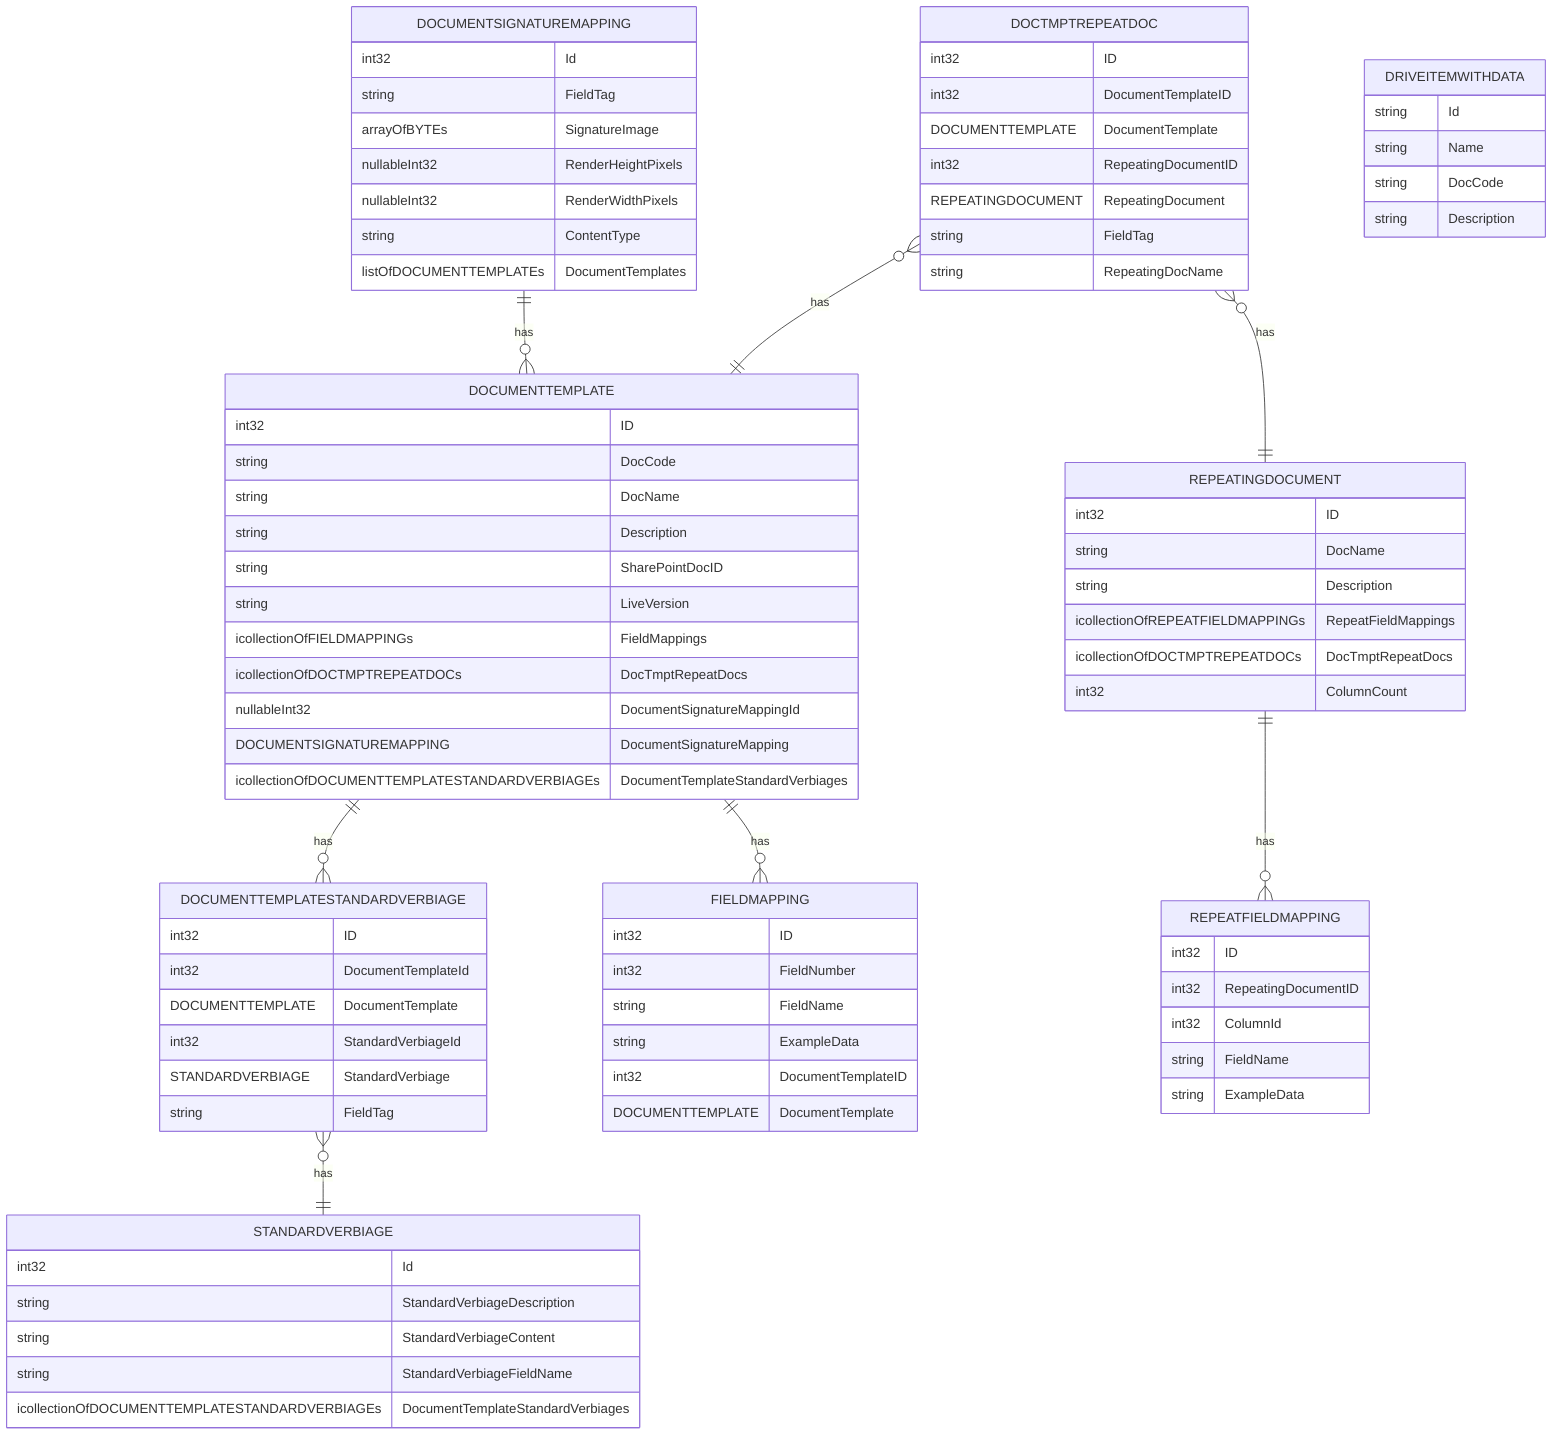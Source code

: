 erDiagram
	DOCTMPTREPEATDOC {
		int32 ID
		int32 DocumentTemplateID
		DOCUMENTTEMPLATE DocumentTemplate
		int32 RepeatingDocumentID
		REPEATINGDOCUMENT RepeatingDocument
		string FieldTag
		string RepeatingDocName
	}
	DOCUMENTSIGNATUREMAPPING {
		int32 Id
		string FieldTag
		arrayOfBYTEs SignatureImage
		nullableInt32 RenderHeightPixels
		nullableInt32 RenderWidthPixels
		string ContentType
		listOfDOCUMENTTEMPLATEs DocumentTemplates
	}
	DOCUMENTTEMPLATE {
		int32 ID
		string DocCode
		string DocName
		string Description
		string SharePointDocID
		string LiveVersion
		icollectionOfFIELDMAPPINGs FieldMappings
		icollectionOfDOCTMPTREPEATDOCs DocTmptRepeatDocs
		nullableInt32 DocumentSignatureMappingId
		DOCUMENTSIGNATUREMAPPING DocumentSignatureMapping
		icollectionOfDOCUMENTTEMPLATESTANDARDVERBIAGEs DocumentTemplateStandardVerbiages
	}
	DOCUMENTTEMPLATESTANDARDVERBIAGE {
		int32 ID
		int32 DocumentTemplateId
		DOCUMENTTEMPLATE DocumentTemplate
		int32 StandardVerbiageId
		STANDARDVERBIAGE StandardVerbiage
		string FieldTag
	}
	DRIVEITEMWITHDATA {
		string Id
		string Name
		string DocCode
		string Description
	}
	FIELDMAPPING {
		int32 ID
		int32 FieldNumber
		string FieldName
		string ExampleData
		int32 DocumentTemplateID
		DOCUMENTTEMPLATE DocumentTemplate
	}
	REPEATFIELDMAPPING {
		int32 ID
		int32 RepeatingDocumentID
		int32 ColumnId
		string FieldName
		string ExampleData
	}
	REPEATINGDOCUMENT {
		int32 ID
		string DocName
		string Description
		icollectionOfREPEATFIELDMAPPINGs RepeatFieldMappings
		icollectionOfDOCTMPTREPEATDOCs DocTmptRepeatDocs
		int32 ColumnCount
	}
	STANDARDVERBIAGE {
		int32 Id
		string StandardVerbiageDescription
		string StandardVerbiageContent
		string StandardVerbiageFieldName
		icollectionOfDOCUMENTTEMPLATESTANDARDVERBIAGEs DocumentTemplateStandardVerbiages
	}
	DOCTMPTREPEATDOC }o--|| DOCUMENTTEMPLATE : has
	DOCTMPTREPEATDOC }o--|| REPEATINGDOCUMENT : has
	DOCUMENTSIGNATUREMAPPING ||--o{ DOCUMENTTEMPLATE : has
	DOCUMENTTEMPLATE ||--o{ FIELDMAPPING : has
	DOCUMENTTEMPLATE ||--o{ DOCUMENTTEMPLATESTANDARDVERBIAGE : has
	DOCUMENTTEMPLATESTANDARDVERBIAGE }o--|| STANDARDVERBIAGE : has
	REPEATINGDOCUMENT ||--o{ REPEATFIELDMAPPING : has